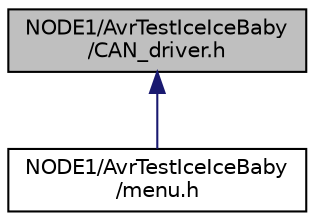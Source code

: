 digraph "NODE1/AvrTestIceIceBaby/CAN_driver.h"
{
 // LATEX_PDF_SIZE
  edge [fontname="Helvetica",fontsize="10",labelfontname="Helvetica",labelfontsize="10"];
  node [fontname="Helvetica",fontsize="10",shape=record];
  Node1 [label="NODE1/AvrTestIceIceBaby\l/CAN_driver.h",height=0.2,width=0.4,color="black", fillcolor="grey75", style="filled", fontcolor="black",tooltip="Driver for CAN communication."];
  Node1 -> Node2 [dir="back",color="midnightblue",fontsize="10",style="solid",fontname="Helvetica"];
  Node2 [label="NODE1/AvrTestIceIceBaby\l/menu.h",height=0.2,width=0.4,color="black", fillcolor="white", style="filled",URL="$menu_8h.html",tooltip="Creates and navigates the game menu on the OLED display."];
}
